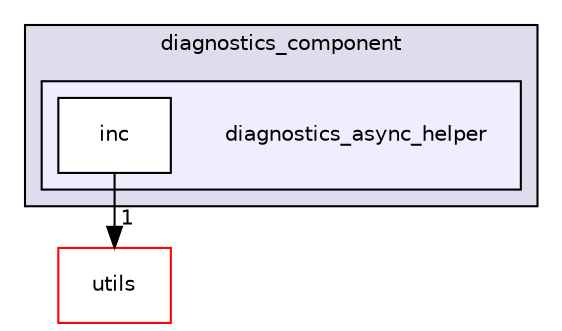 digraph "src/diagnostics_component/diagnostics_async_helper" {
  compound=true
  node [ fontsize="10", fontname="Helvetica"];
  edge [ labelfontsize="10", labelfontname="Helvetica"];
  subgraph clusterdir_cde888aa32ce08ebb9157d1b9ffafc16 {
    graph [ bgcolor="#ddddee", pencolor="black", label="diagnostics_component" fontname="Helvetica", fontsize="10", URL="dir_cde888aa32ce08ebb9157d1b9ffafc16.html"]
  subgraph clusterdir_a833d18e72727eb02c87cdac8f3a8703 {
    graph [ bgcolor="#eeeeff", pencolor="black", label="" URL="dir_a833d18e72727eb02c87cdac8f3a8703.html"];
    dir_a833d18e72727eb02c87cdac8f3a8703 [shape=plaintext label="diagnostics_async_helper"];
    dir_01c22604ca1c8a1bb9f4607cf4c6cb6e [shape=box label="inc" color="black" fillcolor="white" style="filled" URL="dir_01c22604ca1c8a1bb9f4607cf4c6cb6e.html"];
  }
  }
  dir_313caf1132e152dd9b58bea13a4052ca [shape=box label="utils" fillcolor="white" style="filled" color="red" URL="dir_313caf1132e152dd9b58bea13a4052ca.html"];
  dir_01c22604ca1c8a1bb9f4607cf4c6cb6e->dir_313caf1132e152dd9b58bea13a4052ca [headlabel="1", labeldistance=1.5 headhref="dir_000052_000154.html"];
}
